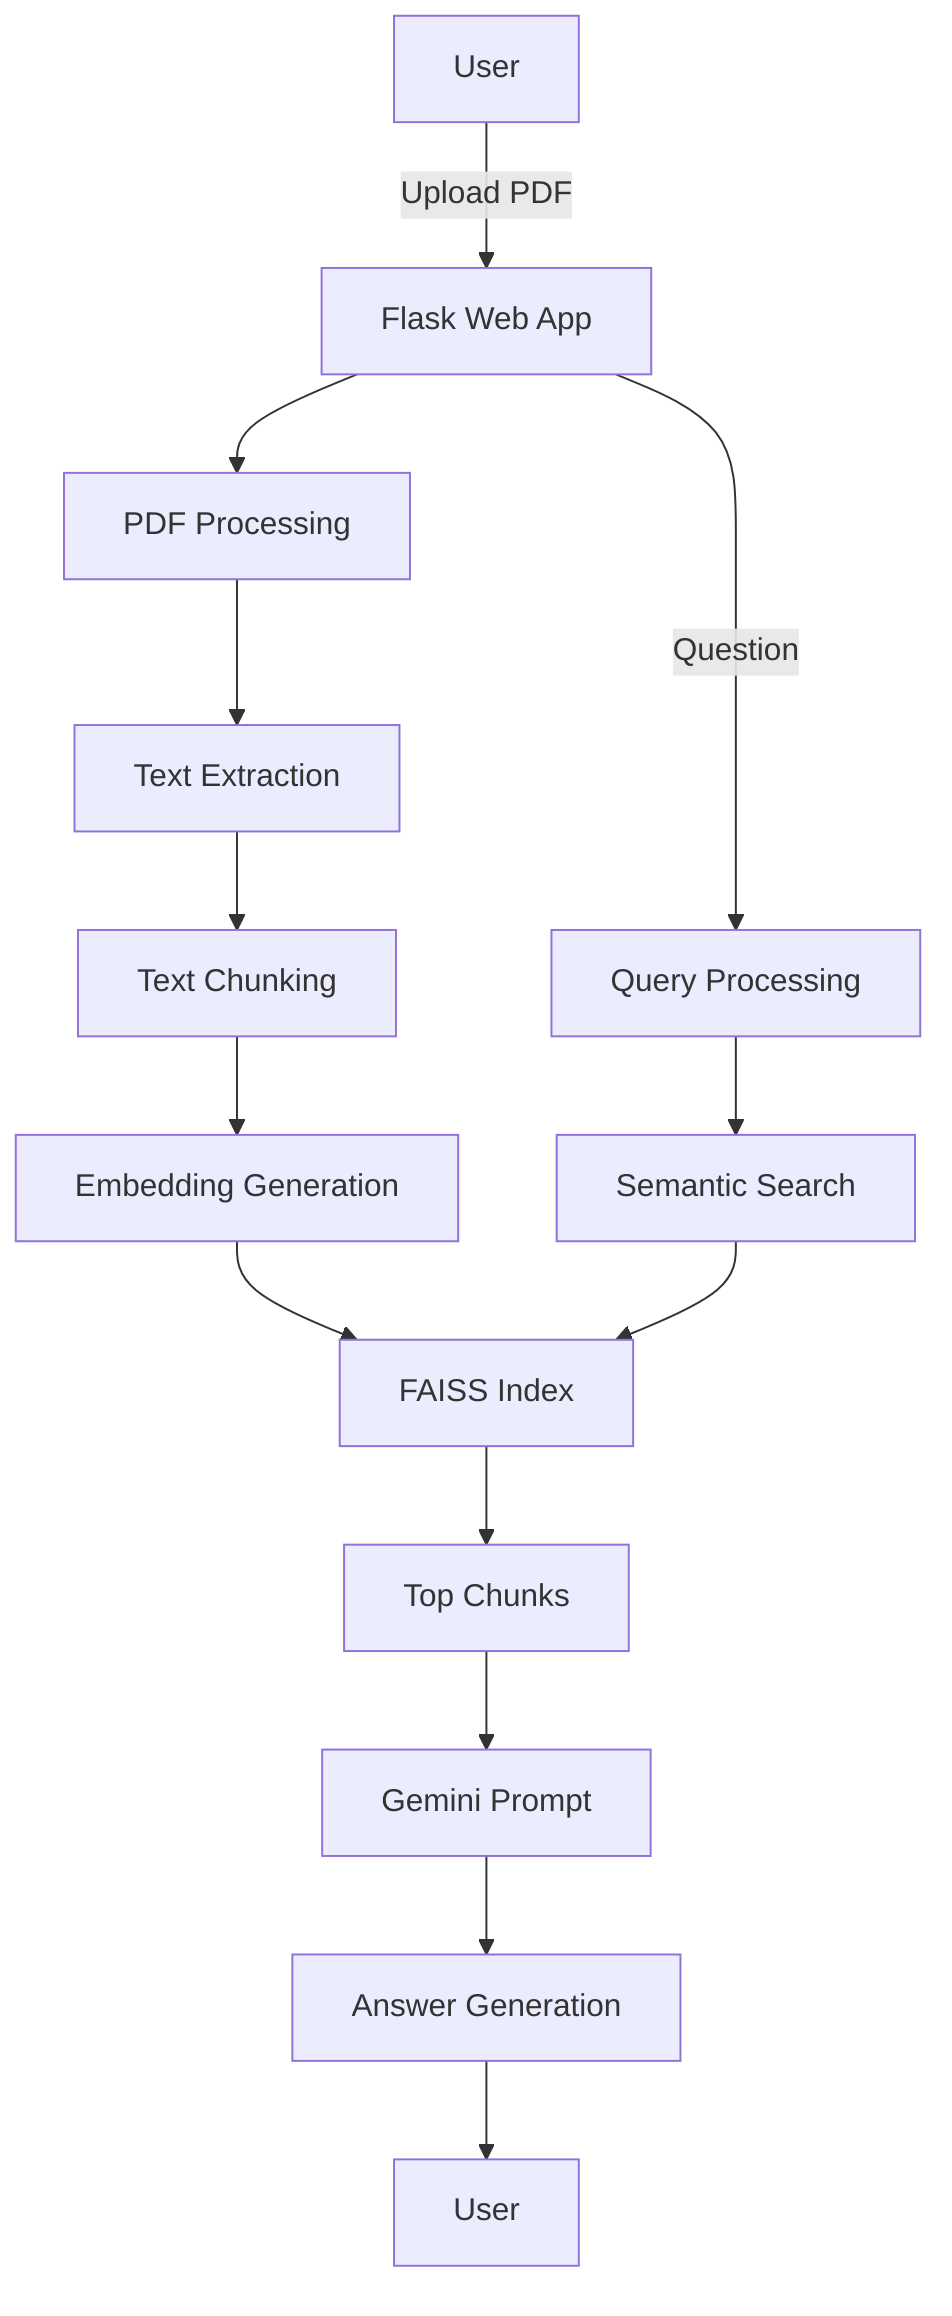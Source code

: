 graph TD
    A[User] -->|Upload PDF| B[Flask Web App]
    B --> C[PDF Processing]
    C --> D[Text Extraction]
    D --> E[Text Chunking]
    E --> F[Embedding Generation]
    F --> G[FAISS Index]
    B -->|Question| H[Query Processing]
    H --> I[Semantic Search]
    I --> G
    G --> J[Top Chunks]
    J --> K[Gemini Prompt]
    K --> L[Answer Generation]
    L --> M[User]